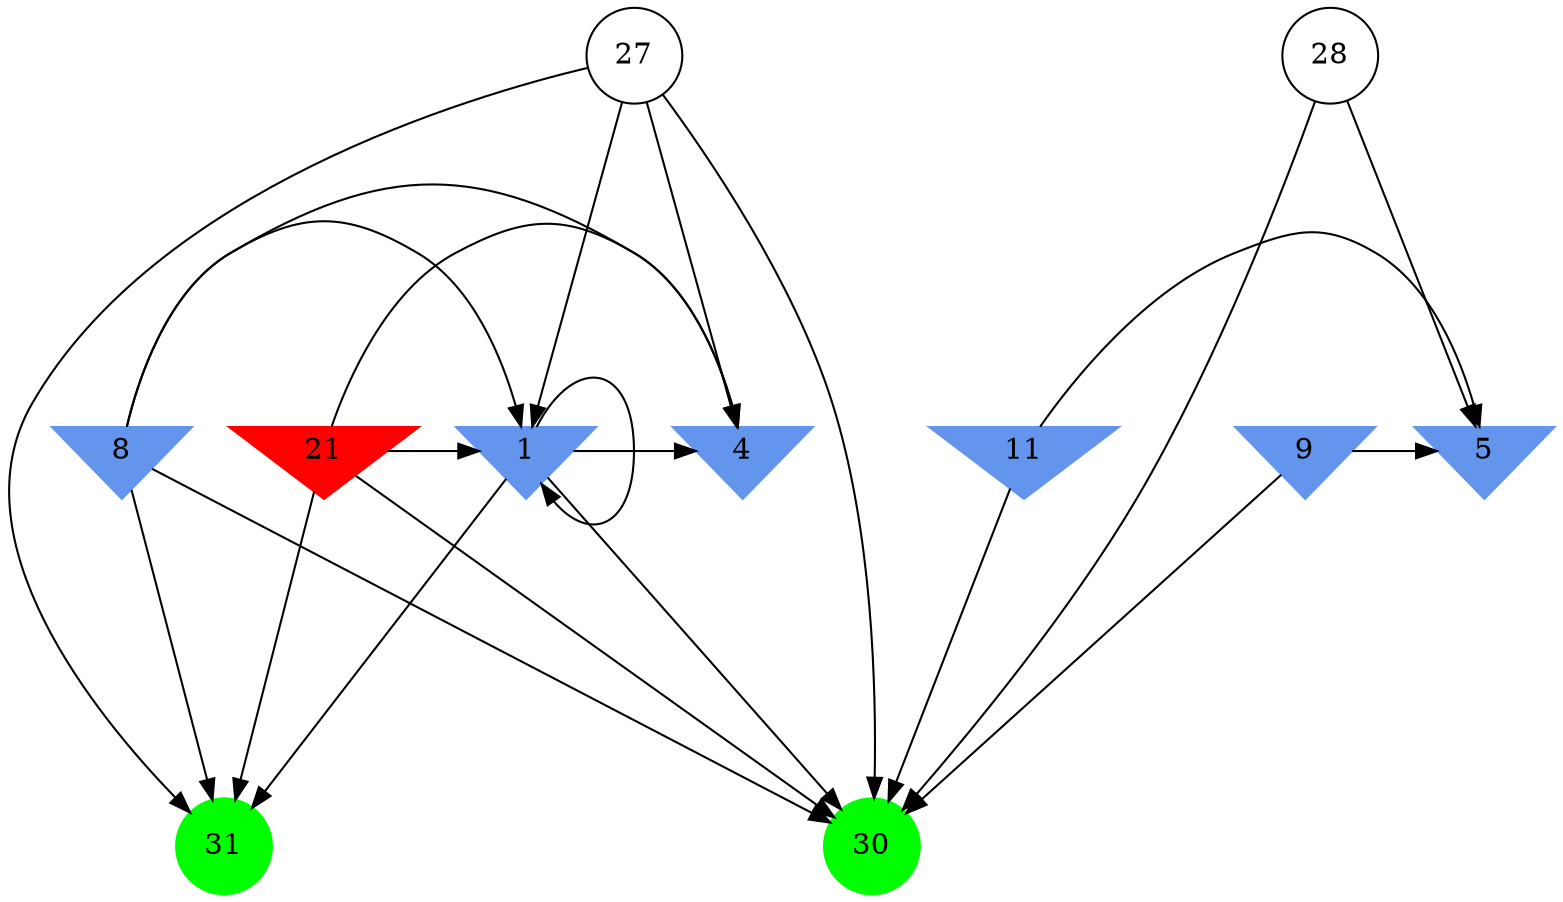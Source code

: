 digraph brain {
	ranksep=2.0;
	1 [shape=invtriangle,style=filled,color=cornflowerblue];
	4 [shape=invtriangle,style=filled,color=cornflowerblue];
	5 [shape=invtriangle,style=filled,color=cornflowerblue];
	8 [shape=invtriangle,style=filled,color=cornflowerblue];
	9 [shape=invtriangle,style=filled,color=cornflowerblue];
	11 [shape=invtriangle,style=filled,color=cornflowerblue];
	21 [shape=invtriangle,style=filled,color=red];
	27 [shape=circle,color=black];
	28 [shape=circle,color=black];
	30 [shape=circle,style=filled,color=green];
	31 [shape=circle,style=filled,color=green];
	9	->	30;
	9	->	5;
	11	->	30;
	11	->	5;
	28	->	30;
	28	->	5;
	8	->	4;
	8	->	30;
	8	->	1;
	8	->	31;
	21	->	4;
	21	->	30;
	21	->	1;
	21	->	31;
	27	->	4;
	27	->	30;
	27	->	1;
	27	->	31;
	1	->	4;
	1	->	30;
	1	->	1;
	1	->	31;
	{ rank=same; 1; 4; 5; 8; 9; 11; 21; }
	{ rank=same; 27; 28; }
	{ rank=same; 30; 31; }
}
